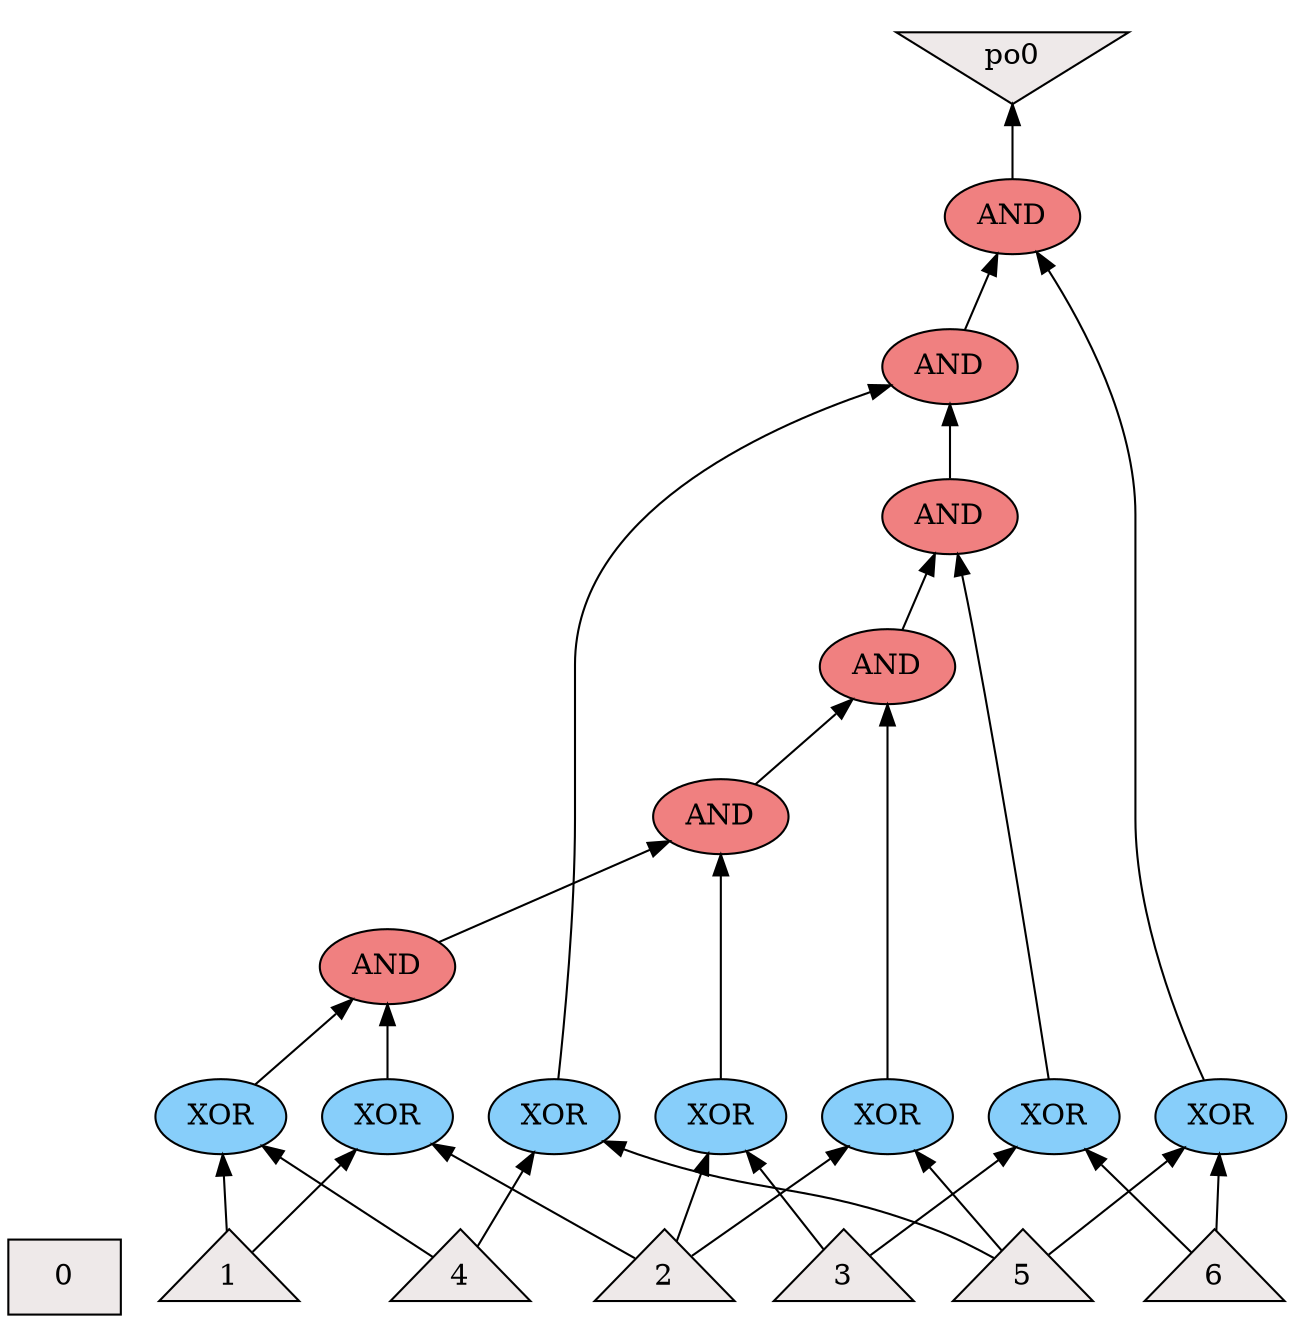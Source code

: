 digraph {
rankdir=BT;
0 [label="0",shape=box,style=filled,fillcolor=snow2]
1 [label="1",shape=triangle,style=filled,fillcolor=snow2]
2 [label="2",shape=triangle,style=filled,fillcolor=snow2]
3 [label="3",shape=triangle,style=filled,fillcolor=snow2]
4 [label="4",shape=triangle,style=filled,fillcolor=snow2]
5 [label="5",shape=triangle,style=filled,fillcolor=snow2]
6 [label="6",shape=triangle,style=filled,fillcolor=snow2]
7 [label="XOR",shape=ellipse,style=filled,fillcolor=lightskyblue]
8 [label="XOR",shape=ellipse,style=filled,fillcolor=lightskyblue]
9 [label="AND",shape=ellipse,style=filled,fillcolor=lightcoral]
10 [label="XOR",shape=ellipse,style=filled,fillcolor=lightskyblue]
11 [label="AND",shape=ellipse,style=filled,fillcolor=lightcoral]
12 [label="XOR",shape=ellipse,style=filled,fillcolor=lightskyblue]
13 [label="AND",shape=ellipse,style=filled,fillcolor=lightcoral]
14 [label="XOR",shape=ellipse,style=filled,fillcolor=lightskyblue]
15 [label="AND",shape=ellipse,style=filled,fillcolor=lightcoral]
16 [label="XOR",shape=ellipse,style=filled,fillcolor=lightskyblue]
17 [label="AND",shape=ellipse,style=filled,fillcolor=lightcoral]
18 [label="XOR",shape=ellipse,style=filled,fillcolor=lightskyblue]
19 [label="AND",shape=ellipse,style=filled,fillcolor=lightcoral]
po0 [shape=invtriangle,style=filled,fillcolor=snow2]
2 -> 7 [style=solid]
1 -> 7 [style=solid]
4 -> 8 [style=solid]
1 -> 8 [style=solid]
7 -> 9 [style=solid]
8 -> 9 [style=solid]
3 -> 10 [style=solid]
2 -> 10 [style=solid]
9 -> 11 [style=solid]
10 -> 11 [style=solid]
5 -> 12 [style=solid]
2 -> 12 [style=solid]
11 -> 13 [style=solid]
12 -> 13 [style=solid]
6 -> 14 [style=solid]
3 -> 14 [style=solid]
13 -> 15 [style=solid]
14 -> 15 [style=solid]
5 -> 16 [style=solid]
4 -> 16 [style=solid]
15 -> 17 [style=solid]
16 -> 17 [style=solid]
6 -> 18 [style=solid]
5 -> 18 [style=solid]
17 -> 19 [style=solid]
18 -> 19 [style=solid]
19 -> po0 [style=solid]
{rank = same; 0; 1; 2; 3; 4; 5; 6; }
{rank = same; 7; 8; 10; 12; 14; 16; 18; }
{rank = same; 9; }
{rank = same; 11; }
{rank = same; 13; }
{rank = same; 15; }
{rank = same; 17; }
{rank = same; 19; }
{rank = same; po0; }
}
